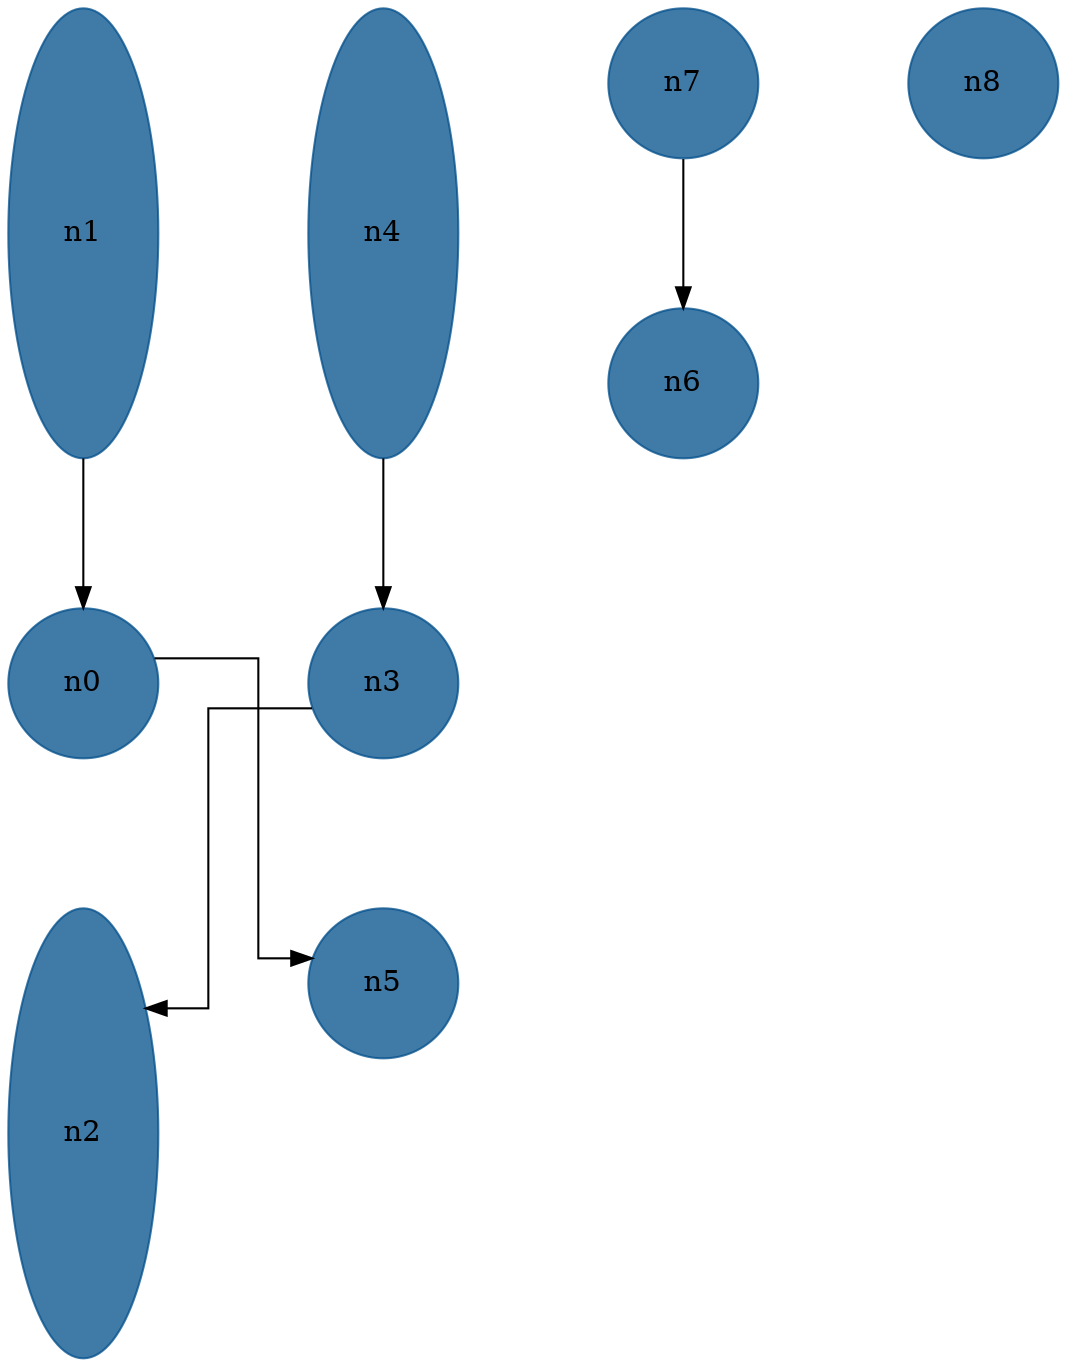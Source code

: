 //do not use DOT to generate pdf use NEATO or FDP
digraph{
layout="neato";
splines="ortho";
n1[shape="ellipse", style="filled", color="#004E8ABF", pos="0,9!", height="3", width="1"];
n1 -> n0;
n4[shape="ellipse", style="filled", color="#004E8ABF", pos="2,9!", height="3", width="1"];
n4 -> n3;
n7[shape="ellipse", style="filled", color="#004E8ABF", pos="4,10!", height="1", width="1"];
n7 -> n6;
n8[shape="ellipse", style="filled", color="#004E8ABF", pos="6,10!", height="1", width="1"];
n6[shape="ellipse", style="filled", color="#004E8ABF", pos="4,8!", height="1", width="1"];
n0[shape="ellipse", style="filled", color="#004E8ABF", pos="0,6!", height="1", width="1"];
n0 -> n5;
n3[shape="ellipse", style="filled", color="#004E8ABF", pos="2,6!", height="1", width="1"];
n3 -> n2;
n2[shape="ellipse", style="filled", color="#004E8ABF", pos="0,3!", height="3", width="1"];
n5[shape="ellipse", style="filled", color="#004E8ABF", pos="2,4!", height="1", width="1"];
}